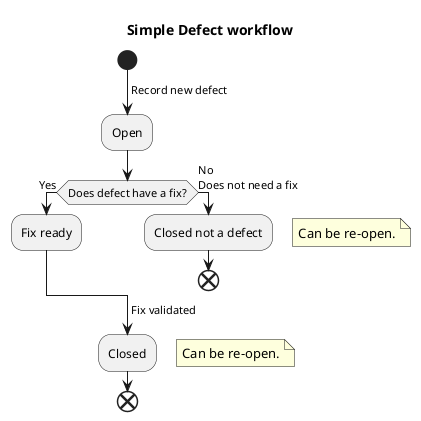 @startuml
title Simple Defect workflow
start
-> Record new defect;
:Open;
if (Does defect have a fix?)then (Yes)
    :Fix ready;
else (No\nDoes not need a fix)
    :Closed not a defect;
    floating note right: Can be re-open.
    end
endif
->Fix validated;
:Closed;
floating note right: Can be re-open.
end
@enduml